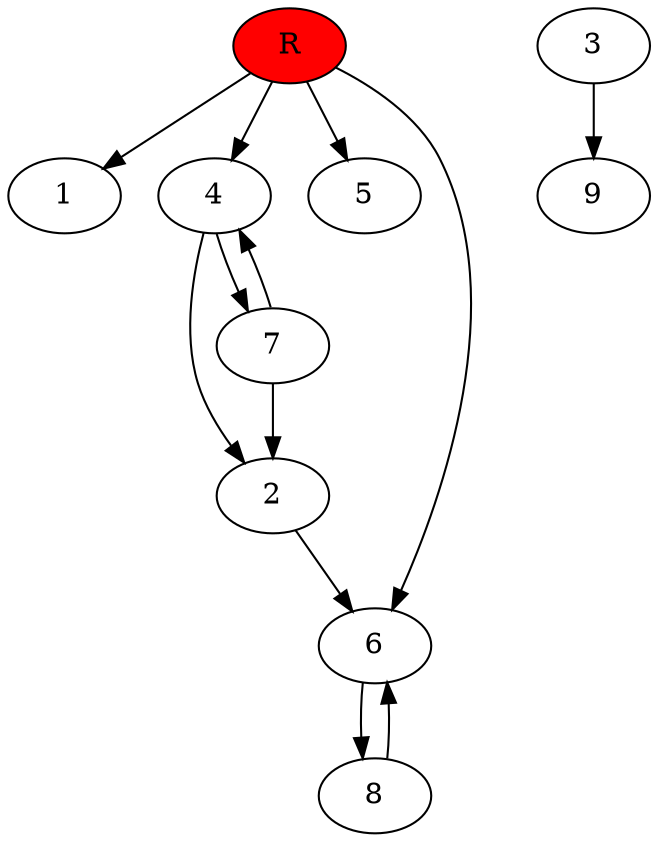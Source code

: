 digraph prb8148 {
	1
	2
	3
	4
	5
	6
	7
	8
	R [fillcolor="#ff0000" style=filled]
	2 -> 6
	3 -> 9
	4 -> 2
	4 -> 7
	6 -> 8
	7 -> 2
	7 -> 4
	8 -> 6
	R -> 1
	R -> 4
	R -> 5
	R -> 6
}

